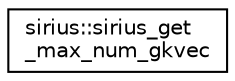 digraph "Graphical Class Hierarchy"
{
 // INTERACTIVE_SVG=YES
  edge [fontname="Helvetica",fontsize="10",labelfontname="Helvetica",labelfontsize="10"];
  node [fontname="Helvetica",fontsize="10",shape=record];
  rankdir="LR";
  Node1 [label="sirius::sirius_get\l_max_num_gkvec",height=0.2,width=0.4,color="black", fillcolor="white", style="filled",URL="$interfacesirius_1_1sirius__get__max__num__gkvec.html"];
}
